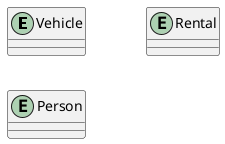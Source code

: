 @startuml
left to right direction

entity Vehicle {
}

entity Person {
}

entity Rental {
}

@enduml